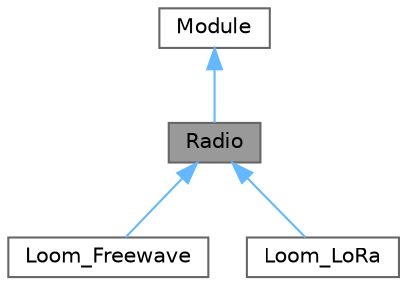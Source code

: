 digraph "Radio"
{
 // LATEX_PDF_SIZE
  bgcolor="transparent";
  edge [fontname=Helvetica,fontsize=10,labelfontname=Helvetica,labelfontsize=10];
  node [fontname=Helvetica,fontsize=10,shape=box,height=0.2,width=0.4];
  Node1 [label="Radio",height=0.2,width=0.4,color="gray40", fillcolor="grey60", style="filled", fontcolor="black",tooltip=" "];
  Node2 -> Node1 [dir="back",color="steelblue1",style="solid"];
  Node2 [label="Module",height=0.2,width=0.4,color="gray40", fillcolor="white", style="filled",URL="$class_module.html",tooltip=" "];
  Node1 -> Node3 [dir="back",color="steelblue1",style="solid"];
  Node3 [label="Loom_Freewave",height=0.2,width=0.4,color="gray40", fillcolor="white", style="filled",URL="$class_loom___freewave.html",tooltip=" "];
  Node1 -> Node4 [dir="back",color="steelblue1",style="solid"];
  Node4 [label="Loom_LoRa",height=0.2,width=0.4,color="gray40", fillcolor="white", style="filled",URL="$class_loom___lo_ra.html",tooltip=" "];
}
